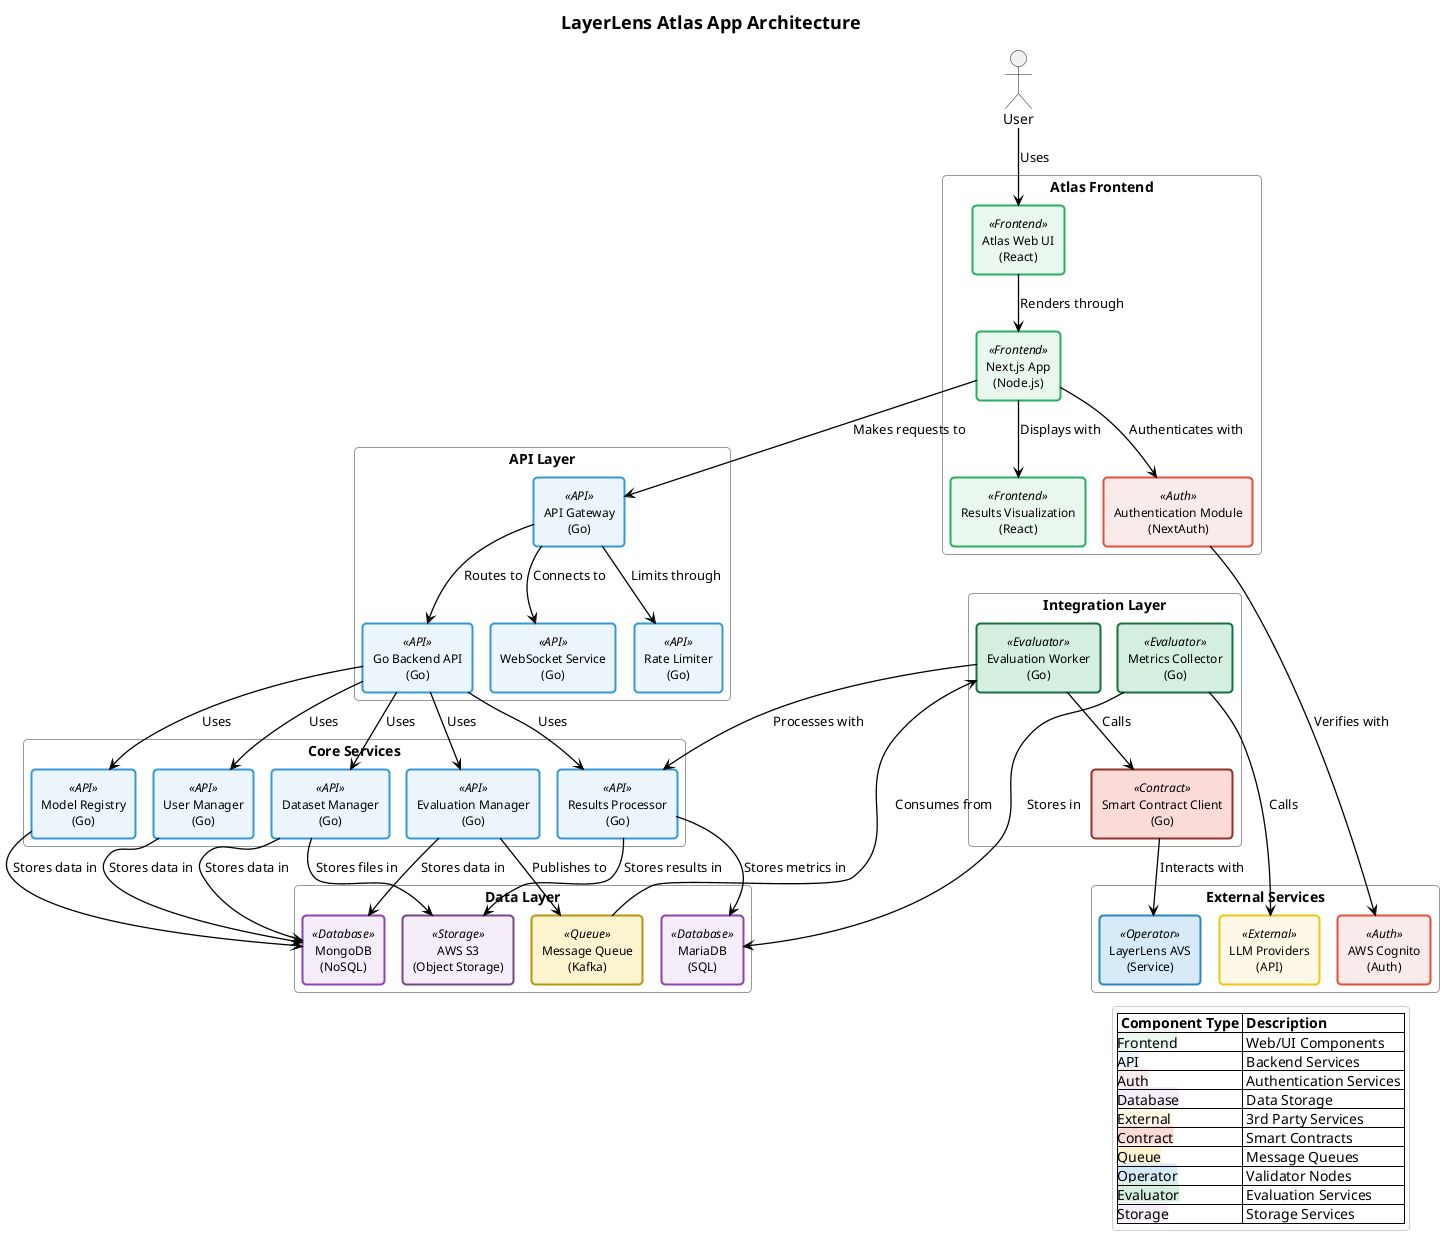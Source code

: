 @startuml atlas-architecture
!pragma layout smetana

' Define custom colors to match sequence diagrams
skinparam component<<Frontend>> {
  BackgroundColor #E9F7EF
  BorderColor #27AE60
  BorderThickness 2
}

skinparam component<<API>> {
  BackgroundColor #EBF5FB
  BorderColor #3498DB
  BorderThickness 2
}

skinparam component<<Auth>> {
  BackgroundColor #F9EBEA
  BorderColor #E74C3C
  BorderThickness 2
}

skinparam component<<Database>> {
  BackgroundColor #F4ECF7
  BorderColor #8E44AD
  BorderThickness 2
}

skinparam component<<External>> {
  BackgroundColor #FEF9E7
  BorderColor #F1C40F
  BorderThickness 2
}

skinparam component<<Contract>> {
  BackgroundColor #FADBD8
  BorderColor #943126
  BorderThickness 2
}

skinparam component<<Queue>> {
  BackgroundColor #FCF3CF
  BorderColor #B7950B
  BorderThickness 2
}

skinparam component<<Operator>> {
  BackgroundColor #D6EAF8
  BorderColor #2E86C1
  BorderThickness 2
}

skinparam component<<Evaluator>> {
  BackgroundColor #D4EFDF
  BorderColor #196F3D
  BorderThickness 2
}

skinparam component<<Storage>> {
  BackgroundColor #F5EEF8
  BorderColor #76448A
  BorderThickness 2
}

' Custom styling
skinparam ArrowColor #000000
skinparam ArrowThickness 1.3
skinparam defaultTextAlignment center
skinparam RoundCorner 8
skinparam titleFontSize 18
skinparam titleFontStyle bold
skinparam ComponentStyle rectangle
skinparam componentBorderThickness 1.5
skinparam componentFontSize 12
skinparam componentFontName Arial
skinparam PackageStyle rectangle
skinparam packageBackgroundColor transparent
skinparam packageBorderColor #999999
skinparam legendBackgroundColor #FFFFFF
skinparam legendBorderColor #CCCCCC
skinparam database<<Database>> {
  BackgroundColor #F4ECF7
  BorderColor #8E44AD
  BorderThickness 2
}

skinparam queue<<Queue>> {
  BackgroundColor #FCF3CF
  BorderColor #B7950B
  BorderThickness 2
}

title LayerLens Atlas App Architecture

actor "User" as user

package "Atlas Frontend" {
  [Atlas Web UI\n(React)] as web_ui <<Frontend>>
  [Next.js App\n(Node.js)] as nextjs <<Frontend>>
  [Authentication Module\n(NextAuth)] as auth <<Auth>>
  [Results Visualization\n(React)] as viz <<Frontend>>
}

package "API Layer" {
  [API Gateway\n(Go)] as api_gw <<API>>
  [Go Backend API\n(Go)] as go_backend <<API>>
  [WebSocket Service\n(Go)] as websocket <<API>>
  [Rate Limiter\n(Go)] as rate_limiter <<API>>
}

package "Core Services" {
  [Evaluation Manager\n(Go)] as eval_manager <<API>>
  [Model Registry\n(Go)] as model_registry <<API>>
  [Dataset Manager\n(Go)] as dataset_manager <<API>>
  [User Manager\n(Go)] as user_manager <<API>>
  [Results Processor\n(Go)] as results_processor <<API>>
}

package "Integration Layer" {
  [Evaluation Worker\n(Go)] as worker <<Evaluator>>
  [Smart Contract Client\n(Go)] as contract_client <<Contract>>
  [Metrics Collector\n(Go)] as metrics <<Evaluator>>
}

package "Data Layer" {
  [MongoDB\n(NoSQL)] as mongodb <<Database>>
  [MariaDB\n(SQL)] as mariadb <<Database>>
  [AWS S3\n(Object Storage)] as s3 <<Storage>>
  [Message Queue\n(Kafka)] as queue <<Queue>>
}

package "External Services" {
  [AWS Cognito\n(Auth)] as cognito <<Auth>>
  [LayerLens AVS\n(Service)] as avs <<Operator>>
  [LLM Providers\n(API)] as llms <<External>>
}

user --> web_ui : Uses
web_ui --> nextjs : Renders through
nextjs --> auth : Authenticates with
nextjs --> viz : Displays with
nextjs --> api_gw : Makes requests to

auth --> cognito : Verifies with
api_gw --> go_backend : Routes to
api_gw --> websocket : Connects to
api_gw --> rate_limiter : Limits through

go_backend --> eval_manager : Uses
go_backend --> model_registry : Uses
go_backend --> dataset_manager : Uses
go_backend --> user_manager : Uses
go_backend --> results_processor : Uses

eval_manager --> mongodb : Stores data in
model_registry --> mongodb : Stores data in
dataset_manager --> mongodb : Stores data in
user_manager --> mongodb : Stores data in
results_processor --> mariadb : Stores metrics in

eval_manager --> queue : Publishes to
queue --> worker : Consumes from
worker --> contract_client : Calls
worker --> results_processor : Processes with
contract_client --> avs : Interacts with
metrics --> llms : Calls
metrics --> mariadb : Stores in

dataset_manager --> s3 : Stores files in
results_processor --> s3 : Stores results in

' Add color-coding legend
legend right
  |= Component Type |= Description |
  |<back:#E9F7EF><color:black>Frontend</color></back>| Web/UI Components |
  |<back:#EBF5FB><color:black>API</color></back>| Backend Services |
  |<back:#F9EBEA><color:black>Auth</color></back>| Authentication Services |
  |<back:#F4ECF7><color:black>Database</color></back>| Data Storage |
  |<back:#FEF9E7><color:black>External</color></back>| 3rd Party Services |
  |<back:#FADBD8><color:black>Contract</color></back>| Smart Contracts |
  |<back:#FCF3CF><color:black>Queue</color></back>| Message Queues |
  |<back:#D6EAF8><color:black>Operator</color></back>| Validator Nodes |
  |<back:#D4EFDF><color:black>Evaluator</color></back>| Evaluation Services |
  |<back:#F5EEF8><color:black>Storage</color></back>| Storage Services |
endlegend

@enduml